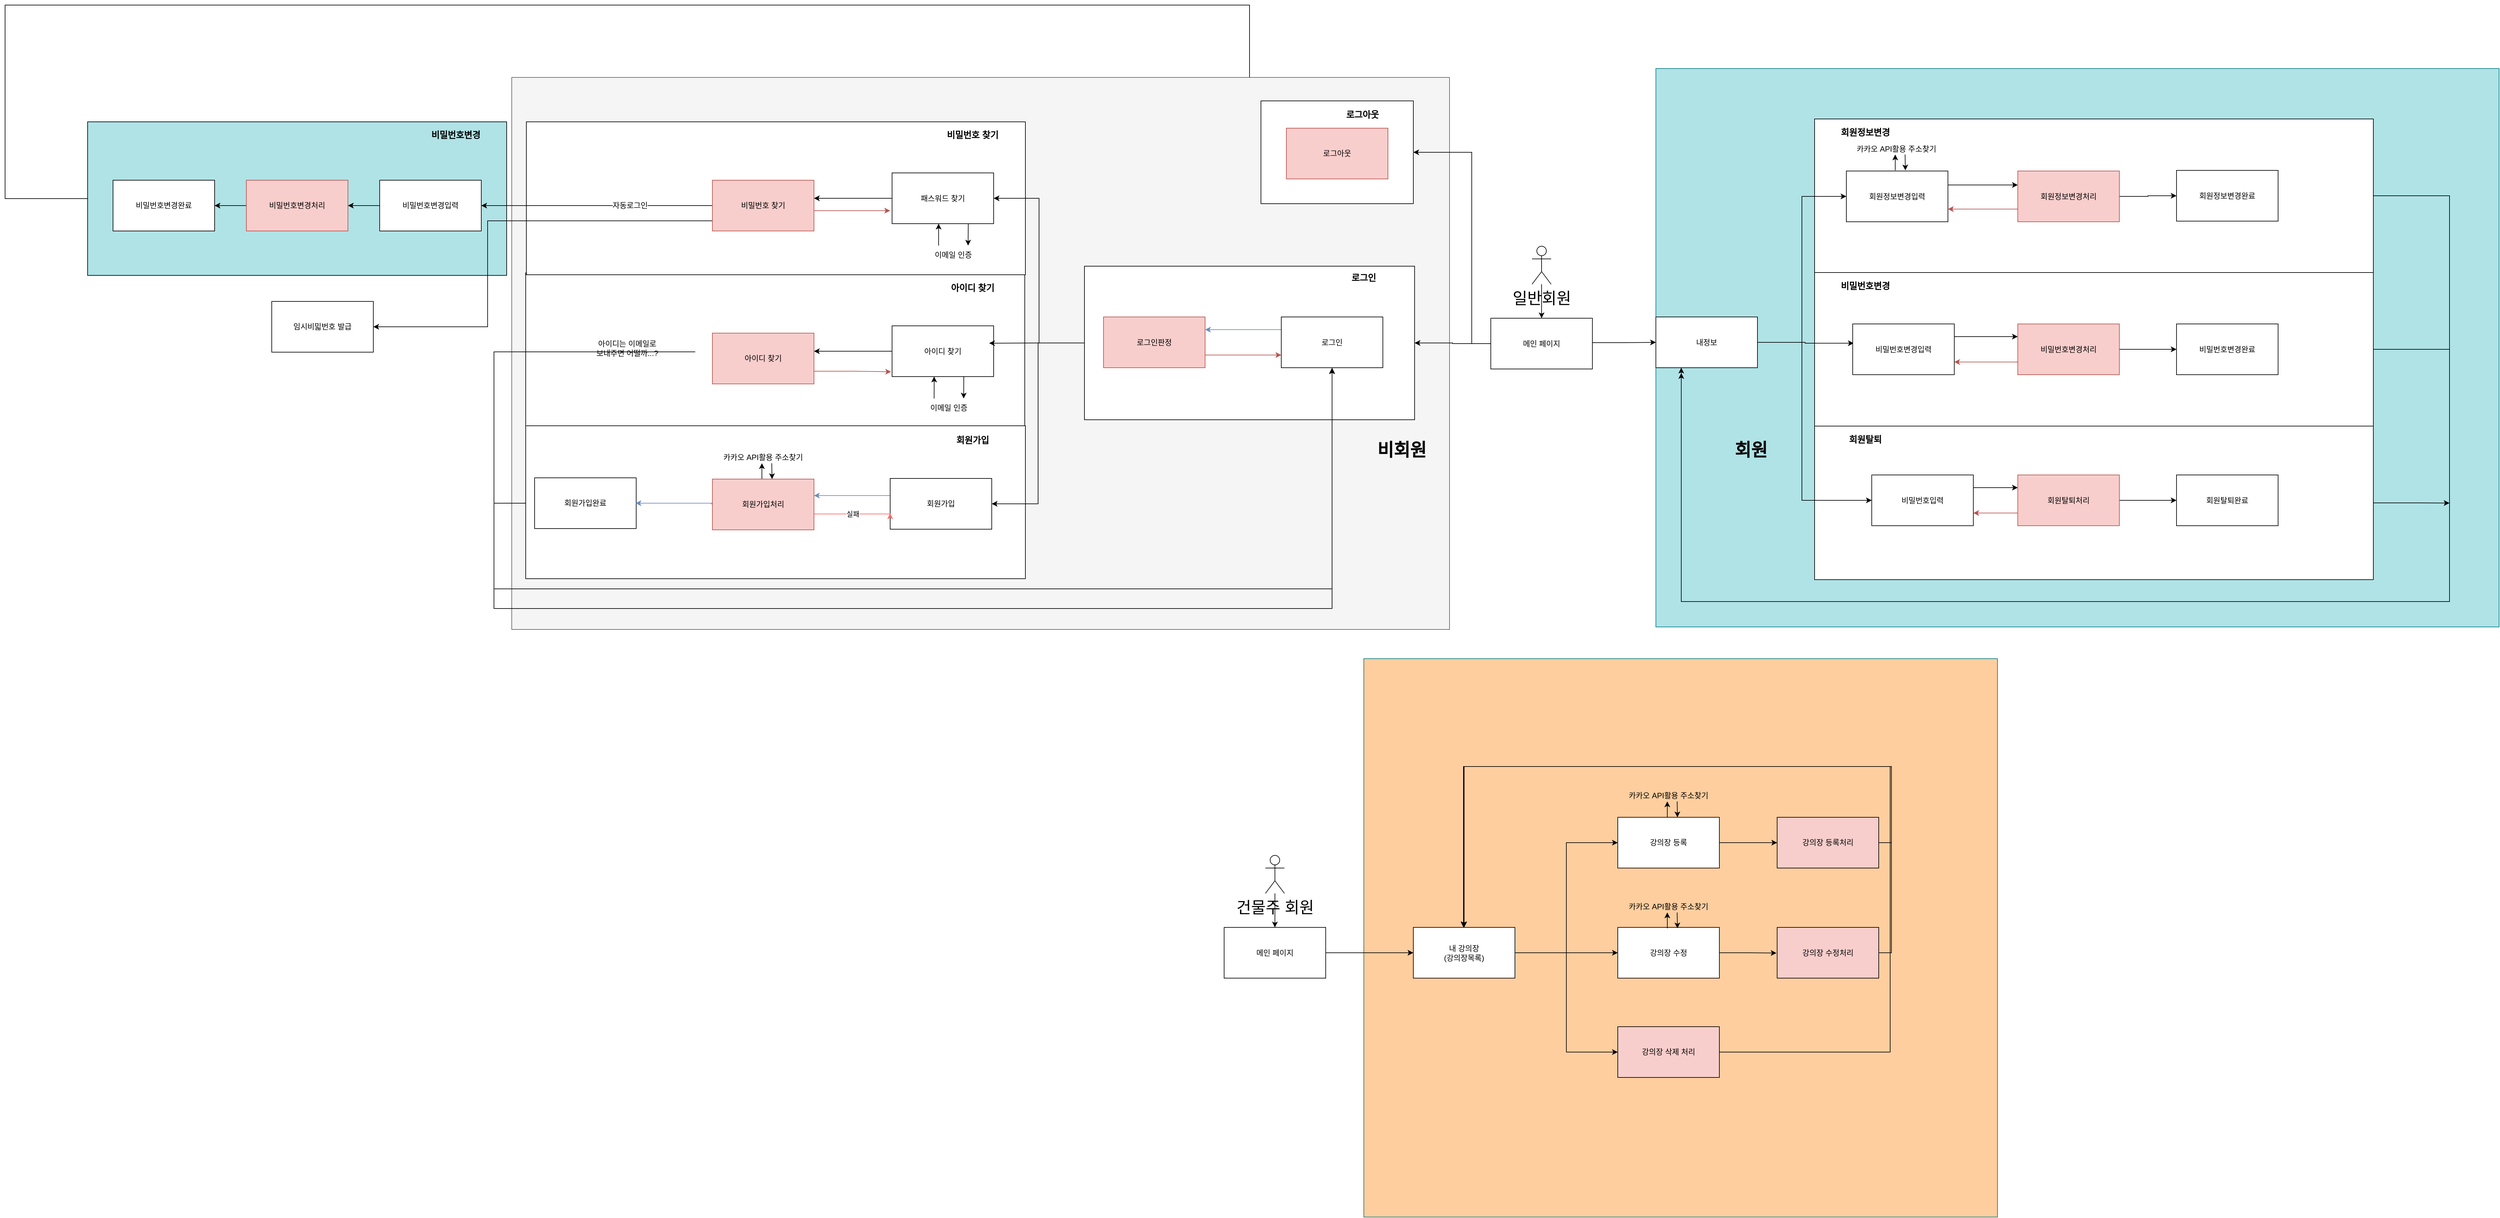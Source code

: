 <mxfile version="16.0.0" type="device"><diagram id="0T9BTSvAgo3iK4GIwWJV" name="Page-1"><mxGraphModel dx="2945" dy="2032" grid="1" gridSize="10" guides="1" tooltips="1" connect="1" arrows="1" fold="1" page="1" pageScale="1" pageWidth="827" pageHeight="1169" background="#ffffff" math="0" shadow="0"><root><mxCell id="0"/><mxCell id="1" parent="0"/><mxCell id="gZNQRzPZnHdo37b-jTko-98" value="" style="rounded=0;whiteSpace=wrap;html=1;fontSize=14;fillColor=#FFCE9F;strokeColor=#0e8088;" parent="1" vertex="1"><mxGeometry x="510" y="-30" width="998" height="880" as="geometry"/></mxCell><mxCell id="gZNQRzPZnHdo37b-jTko-52" style="edgeStyle=orthogonalEdgeStyle;rounded=0;orthogonalLoop=1;jettySize=auto;html=1;exitX=0;exitY=0.5;exitDx=0;exitDy=0;entryX=0.5;entryY=0;entryDx=0;entryDy=0;fontSize=12;" parent="1" source="gZNQRzPZnHdo37b-jTko-50" target="VBRFXhDjpI9AC9tL_B45-422" edge="1"><mxGeometry relative="1" as="geometry"><Array as="points"><mxPoint x="-1630" y="-755"/><mxPoint x="-1630" y="-1060"/><mxPoint x="330" y="-1060"/></Array></mxGeometry></mxCell><mxCell id="gZNQRzPZnHdo37b-jTko-50" value="" style="rounded=0;whiteSpace=wrap;html=1;fillColor=#B0E3E6;" parent="1" vertex="1"><mxGeometry x="-1500" y="-876" width="660" height="242" as="geometry"/></mxCell><mxCell id="VBRFXhDjpI9AC9tL_B45-421" value="" style="rounded=0;whiteSpace=wrap;html=1;fontSize=24;strokeWidth=1;fillColor=#f5f5f5;fontColor=#333333;strokeColor=#666666;" parent="1" vertex="1"><mxGeometry x="-832" y="-946" width="1477" height="870" as="geometry"/></mxCell><mxCell id="VBRFXhDjpI9AC9tL_B45-422" value="" style="rounded=0;whiteSpace=wrap;html=1;" parent="1" vertex="1"><mxGeometry x="70" y="-648.5" width="520" height="242" as="geometry"/></mxCell><mxCell id="VBRFXhDjpI9AC9tL_B45-423" value="&lt;span style=&quot;font-size: 14px&quot;&gt;&lt;b&gt;로그인&lt;/b&gt;&lt;/span&gt;" style="text;html=1;strokeColor=none;fillColor=none;align=center;verticalAlign=middle;whiteSpace=wrap;rounded=0;" parent="1" vertex="1"><mxGeometry x="430" y="-651.5" width="160" height="42" as="geometry"/></mxCell><mxCell id="VBRFXhDjpI9AC9tL_B45-424" value="" style="rounded=0;whiteSpace=wrap;html=1;" parent="1" vertex="1"><mxGeometry x="-810" y="-397" width="787" height="241" as="geometry"/></mxCell><mxCell id="VBRFXhDjpI9AC9tL_B45-425" value="&lt;span style=&quot;font-size: 14px&quot;&gt;&lt;b&gt;회원가입&lt;/b&gt;&lt;/span&gt;" style="text;html=1;strokeColor=none;fillColor=none;align=center;verticalAlign=middle;whiteSpace=wrap;rounded=0;" parent="1" vertex="1"><mxGeometry x="-186" y="-395.5" width="160" height="42" as="geometry"/></mxCell><mxCell id="VBRFXhDjpI9AC9tL_B45-383" value="" style="rounded=0;whiteSpace=wrap;html=1;fontSize=14;fillColor=#b0e3e6;strokeColor=#0e8088;" parent="1" vertex="1"><mxGeometry x="970" y="-960" width="1328" height="880" as="geometry"/></mxCell><mxCell id="VBRFXhDjpI9AC9tL_B45-308" value="" style="rounded=0;whiteSpace=wrap;html=1;" parent="1" vertex="1"><mxGeometry x="348" y="-909" width="240" height="162" as="geometry"/></mxCell><mxCell id="gZNQRzPZnHdo37b-jTko-58" style="edgeStyle=orthogonalEdgeStyle;rounded=0;orthogonalLoop=1;jettySize=auto;html=1;exitX=1;exitY=0.5;exitDx=0;exitDy=0;fontSize=12;" parent="1" source="VBRFXhDjpI9AC9tL_B45-300" edge="1"><mxGeometry relative="1" as="geometry"><mxPoint x="2220" y="-275.222" as="targetPoint"/></mxGeometry></mxCell><mxCell id="VBRFXhDjpI9AC9tL_B45-300" value="g" style="rounded=0;whiteSpace=wrap;html=1;" parent="1" vertex="1"><mxGeometry x="1220" y="-396.5" width="880" height="242" as="geometry"/></mxCell><mxCell id="VBRFXhDjpI9AC9tL_B45-301" value="&lt;span style=&quot;font-size: 14px&quot;&gt;&lt;b&gt;회원탈퇴&lt;/b&gt;&lt;/span&gt;" style="text;html=1;strokeColor=none;fillColor=none;align=center;verticalAlign=middle;whiteSpace=wrap;rounded=0;" parent="1" vertex="1"><mxGeometry x="1220" y="-396.5" width="160" height="42" as="geometry"/></mxCell><mxCell id="gZNQRzPZnHdo37b-jTko-57" style="edgeStyle=orthogonalEdgeStyle;rounded=0;orthogonalLoop=1;jettySize=auto;html=1;exitX=1;exitY=0.5;exitDx=0;exitDy=0;entryX=0.25;entryY=1;entryDx=0;entryDy=0;fontSize=12;" parent="1" source="VBRFXhDjpI9AC9tL_B45-298" target="VBRFXhDjpI9AC9tL_B45-152" edge="1"><mxGeometry relative="1" as="geometry"><Array as="points"><mxPoint x="2220" y="-518"/><mxPoint x="2220" y="-120"/><mxPoint x="1010" y="-120"/></Array></mxGeometry></mxCell><mxCell id="VBRFXhDjpI9AC9tL_B45-298" value="" style="rounded=0;whiteSpace=wrap;html=1;" parent="1" vertex="1"><mxGeometry x="1220" y="-638.5" width="880" height="242" as="geometry"/></mxCell><mxCell id="VBRFXhDjpI9AC9tL_B45-299" value="&lt;span style=&quot;font-size: 14px&quot;&gt;&lt;b&gt;비밀번호변경&lt;/b&gt;&lt;/span&gt;" style="text;html=1;strokeColor=none;fillColor=none;align=center;verticalAlign=middle;whiteSpace=wrap;rounded=0;" parent="1" vertex="1"><mxGeometry x="1220" y="-638.5" width="160" height="42" as="geometry"/></mxCell><mxCell id="gZNQRzPZnHdo37b-jTko-59" style="edgeStyle=orthogonalEdgeStyle;rounded=0;orthogonalLoop=1;jettySize=auto;html=1;exitX=1;exitY=0.5;exitDx=0;exitDy=0;fontSize=12;" parent="1" source="VBRFXhDjpI9AC9tL_B45-295" edge="1"><mxGeometry relative="1" as="geometry"><mxPoint x="1010" y="-480.0" as="targetPoint"/><Array as="points"><mxPoint x="2220" y="-760"/><mxPoint x="2220" y="-120"/><mxPoint x="1010" y="-120"/></Array></mxGeometry></mxCell><mxCell id="VBRFXhDjpI9AC9tL_B45-295" value="" style="rounded=0;whiteSpace=wrap;html=1;" parent="1" vertex="1"><mxGeometry x="1220" y="-880.5" width="880" height="242" as="geometry"/></mxCell><mxCell id="VBRFXhDjpI9AC9tL_B45-296" value="&lt;span style=&quot;font-size: 14px&quot;&gt;&lt;b&gt;회원정보변경&lt;/b&gt;&lt;/span&gt;" style="text;html=1;strokeColor=none;fillColor=none;align=center;verticalAlign=middle;whiteSpace=wrap;rounded=0;" parent="1" vertex="1"><mxGeometry x="1220" y="-880.5" width="160" height="42" as="geometry"/></mxCell><mxCell id="gZNQRzPZnHdo37b-jTko-1" style="edgeStyle=orthogonalEdgeStyle;rounded=0;orthogonalLoop=1;jettySize=auto;html=1;exitX=0;exitY=0.5;exitDx=0;exitDy=0;entryX=1;entryY=0.5;entryDx=0;entryDy=0;" parent="1" source="VBRFXhDjpI9AC9tL_B45-53" target="VBRFXhDjpI9AC9tL_B45-422" edge="1"><mxGeometry relative="1" as="geometry"/></mxCell><mxCell id="gZNQRzPZnHdo37b-jTko-9" style="edgeStyle=orthogonalEdgeStyle;rounded=0;orthogonalLoop=1;jettySize=auto;html=1;exitX=1;exitY=0.5;exitDx=0;exitDy=0;entryX=0;entryY=0.5;entryDx=0;entryDy=0;" parent="1" source="VBRFXhDjpI9AC9tL_B45-53" target="VBRFXhDjpI9AC9tL_B45-152" edge="1"><mxGeometry relative="1" as="geometry"><Array as="points"><mxPoint x="870" y="-528"/><mxPoint x="920" y="-528"/></Array></mxGeometry></mxCell><mxCell id="gZNQRzPZnHdo37b-jTko-24" style="edgeStyle=orthogonalEdgeStyle;rounded=0;orthogonalLoop=1;jettySize=auto;html=1;exitX=0;exitY=0.5;exitDx=0;exitDy=0;entryX=1;entryY=0.5;entryDx=0;entryDy=0;" parent="1" source="VBRFXhDjpI9AC9tL_B45-53" target="VBRFXhDjpI9AC9tL_B45-308" edge="1"><mxGeometry relative="1" as="geometry"><Array as="points"><mxPoint x="680" y="-526"/><mxPoint x="680" y="-828"/></Array></mxGeometry></mxCell><mxCell id="VBRFXhDjpI9AC9tL_B45-53" value="메인 페이지" style="rounded=0;whiteSpace=wrap;html=1;" parent="1" vertex="1"><mxGeometry x="710" y="-566.5" width="160" height="80" as="geometry"/></mxCell><mxCell id="VBRFXhDjpI9AC9tL_B45-378" style="edgeStyle=orthogonalEdgeStyle;rounded=0;orthogonalLoop=1;jettySize=auto;html=1;fontSize=11;strokeColor=#FF6666;" parent="1" edge="1"><mxGeometry relative="1" as="geometry"><mxPoint x="730" y="-446.5" as="targetPoint"/><mxPoint x="730" y="-446.5" as="sourcePoint"/><Array as="points"><mxPoint x="730" y="-446.5"/><mxPoint x="730" y="-446.5"/></Array></mxGeometry></mxCell><mxCell id="VBRFXhDjpI9AC9tL_B45-96" style="edgeStyle=orthogonalEdgeStyle;rounded=0;orthogonalLoop=1;jettySize=auto;html=1;entryX=0.5;entryY=0;entryDx=0;entryDy=0;" parent="1" source="VBRFXhDjpI9AC9tL_B45-97" target="VBRFXhDjpI9AC9tL_B45-53" edge="1"><mxGeometry relative="1" as="geometry"><Array as="points"/><mxPoint x="790" y="-606.5" as="targetPoint"/></mxGeometry></mxCell><mxCell id="VBRFXhDjpI9AC9tL_B45-97" value="&lt;font style=&quot;font-size: 25px&quot;&gt;일반회원&lt;/font&gt;" style="shape=umlActor;verticalLabelPosition=bottom;verticalAlign=top;html=1;outlineConnect=0;" parent="1" vertex="1"><mxGeometry x="775" y="-680" width="30" height="60" as="geometry"/></mxCell><mxCell id="VBRFXhDjpI9AC9tL_B45-427" value="" style="edgeStyle=orthogonalEdgeStyle;rounded=0;orthogonalLoop=1;jettySize=auto;html=1;exitX=0;exitY=0;exitDx=0;exitDy=0;entryX=1;entryY=0;entryDx=0;entryDy=0;fontSize=11;strokeColor=#6c8ebf;fillColor=#dae8fc;" parent="1" edge="1"><mxGeometry relative="1" as="geometry"><Array as="points"><mxPoint x="-236" y="-287"/><mxPoint x="-356" y="-287"/></Array><mxPoint x="-236" y="-288" as="sourcePoint"/><mxPoint x="-356" y="-287" as="targetPoint"/></mxGeometry></mxCell><mxCell id="VBRFXhDjpI9AC9tL_B45-124" value="회원가입" style="rounded=0;whiteSpace=wrap;html=1;" parent="1" vertex="1"><mxGeometry x="-236" y="-314" width="160" height="80" as="geometry"/></mxCell><mxCell id="VBRFXhDjpI9AC9tL_B45-429" value="" style="edgeStyle=orthogonalEdgeStyle;rounded=0;orthogonalLoop=1;jettySize=auto;html=1;exitX=0;exitY=0.25;exitDx=0;exitDy=0;entryX=1;entryY=0.25;entryDx=0;entryDy=0;fontSize=11;strokeColor=#6c8ebf;fillColor=#dae8fc;" parent="1" source="VBRFXhDjpI9AC9tL_B45-127" target="VBRFXhDjpI9AC9tL_B45-137" edge="1"><mxGeometry relative="1" as="geometry"/></mxCell><mxCell id="VBRFXhDjpI9AC9tL_B45-127" value="로그인" style="rounded=0;whiteSpace=wrap;html=1;" parent="1" vertex="1"><mxGeometry x="380" y="-568.5" width="160" height="80" as="geometry"/></mxCell><mxCell id="gZNQRzPZnHdo37b-jTko-29" style="edgeStyle=orthogonalEdgeStyle;rounded=0;orthogonalLoop=1;jettySize=auto;html=1;entryX=0.5;entryY=1;entryDx=0;entryDy=0;fontSize=28;exitX=0;exitY=0.5;exitDx=0;exitDy=0;" parent="1" source="VBRFXhDjpI9AC9tL_B45-424" target="VBRFXhDjpI9AC9tL_B45-127" edge="1"><mxGeometry relative="1" as="geometry"><mxPoint x="-830" y="-275" as="sourcePoint"/><Array as="points"><mxPoint x="-860" y="-275"/><mxPoint x="-860" y="-140"/><mxPoint x="460" y="-140"/></Array></mxGeometry></mxCell><mxCell id="VBRFXhDjpI9AC9tL_B45-130" value="회원가입완료" style="rounded=0;whiteSpace=wrap;html=1;" parent="1" vertex="1"><mxGeometry x="-796" y="-315" width="160" height="80" as="geometry"/></mxCell><mxCell id="VBRFXhDjpI9AC9tL_B45-428" value="실패" style="edgeStyle=orthogonalEdgeStyle;rounded=0;orthogonalLoop=1;jettySize=auto;html=1;exitX=1;exitY=1;exitDx=0;exitDy=0;entryX=0;entryY=0;entryDx=0;entryDy=0;fontSize=11;strokeColor=#FF6666;" parent="1" edge="1"><mxGeometry relative="1" as="geometry"><Array as="points"><mxPoint x="-356" y="-258"/><mxPoint x="-236" y="-258"/></Array><mxPoint x="-236" y="-259" as="targetPoint"/><mxPoint x="-356" y="-258" as="sourcePoint"/></mxGeometry></mxCell><mxCell id="VBRFXhDjpI9AC9tL_B45-431" style="edgeStyle=orthogonalEdgeStyle;rounded=0;orthogonalLoop=1;jettySize=auto;html=1;exitX=0;exitY=0.5;exitDx=0;exitDy=0;entryX=1;entryY=0.5;entryDx=0;entryDy=0;fontSize=11;strokeColor=#6c8ebf;fillColor=#dae8fc;" parent="1" edge="1"><mxGeometry relative="1" as="geometry"><mxPoint x="-517" y="-273" as="sourcePoint"/><mxPoint x="-637" y="-275" as="targetPoint"/><Array as="points"><mxPoint x="-517" y="-275"/></Array></mxGeometry></mxCell><mxCell id="gZNQRzPZnHdo37b-jTko-33" style="edgeStyle=orthogonalEdgeStyle;rounded=0;orthogonalLoop=1;jettySize=auto;html=1;exitX=0.5;exitY=0;exitDx=0;exitDy=0;entryX=0.5;entryY=1;entryDx=0;entryDy=0;fontSize=17;" parent="1" edge="1"><mxGeometry relative="1" as="geometry"><mxPoint x="-438" y="-313" as="sourcePoint"/><mxPoint x="-438" y="-338" as="targetPoint"/></mxGeometry></mxCell><mxCell id="VBRFXhDjpI9AC9tL_B45-136" value="회원가입처리&lt;br&gt;" style="rounded=0;whiteSpace=wrap;html=1;fillColor=#f8cecc;strokeColor=#b85450;" parent="1" vertex="1"><mxGeometry x="-516" y="-313" width="160" height="80" as="geometry"/></mxCell><mxCell id="gZNQRzPZnHdo37b-jTko-6" style="edgeStyle=orthogonalEdgeStyle;rounded=0;orthogonalLoop=1;jettySize=auto;html=1;exitX=1;exitY=0.75;exitDx=0;exitDy=0;entryX=0;entryY=0.75;entryDx=0;entryDy=0;fillColor=#f8cecc;strokeColor=#b85450;" parent="1" source="VBRFXhDjpI9AC9tL_B45-137" target="VBRFXhDjpI9AC9tL_B45-127" edge="1"><mxGeometry relative="1" as="geometry"/></mxCell><mxCell id="VBRFXhDjpI9AC9tL_B45-137" value="로그인판정" style="rounded=0;whiteSpace=wrap;html=1;fillColor=#f8cecc;strokeColor=#b85450;" parent="1" vertex="1"><mxGeometry x="100" y="-568.5" width="160" height="80" as="geometry"/></mxCell><mxCell id="VBRFXhDjpI9AC9tL_B45-147" value="로그아웃" style="rounded=0;whiteSpace=wrap;html=1;fillColor=#f8cecc;strokeColor=#b85450;" parent="1" vertex="1"><mxGeometry x="388" y="-866" width="160" height="80" as="geometry"/></mxCell><mxCell id="gZNQRzPZnHdo37b-jTko-11" style="edgeStyle=orthogonalEdgeStyle;rounded=0;orthogonalLoop=1;jettySize=auto;html=1;exitX=1;exitY=0.5;exitDx=0;exitDy=0;entryX=0;entryY=0.5;entryDx=0;entryDy=0;" parent="1" source="VBRFXhDjpI9AC9tL_B45-152" target="VBRFXhDjpI9AC9tL_B45-164" edge="1"><mxGeometry relative="1" as="geometry"/></mxCell><mxCell id="gZNQRzPZnHdo37b-jTko-12" style="edgeStyle=orthogonalEdgeStyle;rounded=0;orthogonalLoop=1;jettySize=auto;html=1;exitX=1;exitY=0.5;exitDx=0;exitDy=0;entryX=0.01;entryY=0.38;entryDx=0;entryDy=0;entryPerimeter=0;" parent="1" source="VBRFXhDjpI9AC9tL_B45-152" target="VBRFXhDjpI9AC9tL_B45-167" edge="1"><mxGeometry relative="1" as="geometry"/></mxCell><mxCell id="gZNQRzPZnHdo37b-jTko-13" style="edgeStyle=orthogonalEdgeStyle;rounded=0;orthogonalLoop=1;jettySize=auto;html=1;exitX=1;exitY=0.5;exitDx=0;exitDy=0;entryX=0;entryY=0.5;entryDx=0;entryDy=0;" parent="1" source="VBRFXhDjpI9AC9tL_B45-152" target="VBRFXhDjpI9AC9tL_B45-173" edge="1"><mxGeometry relative="1" as="geometry"><Array as="points"><mxPoint x="1200" y="-528"/><mxPoint x="1200" y="-280"/></Array></mxGeometry></mxCell><mxCell id="VBRFXhDjpI9AC9tL_B45-152" value="내정보" style="rounded=0;whiteSpace=wrap;html=1;" parent="1" vertex="1"><mxGeometry x="970" y="-568.5" width="160" height="80" as="geometry"/></mxCell><mxCell id="gZNQRzPZnHdo37b-jTko-14" style="edgeStyle=orthogonalEdgeStyle;rounded=0;orthogonalLoop=1;jettySize=auto;html=1;exitX=1;exitY=0.5;exitDx=0;exitDy=0;entryX=0;entryY=0.5;entryDx=0;entryDy=0;" parent="1" edge="1"><mxGeometry relative="1" as="geometry"><mxPoint x="1430" y="-776.5" as="sourcePoint"/><mxPoint x="1540" y="-776.5" as="targetPoint"/></mxGeometry></mxCell><mxCell id="VBRFXhDjpI9AC9tL_B45-164" value="회원정보변경입력" style="rounded=0;whiteSpace=wrap;html=1;" parent="1" vertex="1"><mxGeometry x="1270" y="-798.5" width="160" height="80" as="geometry"/></mxCell><mxCell id="gZNQRzPZnHdo37b-jTko-17" style="edgeStyle=orthogonalEdgeStyle;rounded=0;orthogonalLoop=1;jettySize=auto;html=1;exitX=1;exitY=0.25;exitDx=0;exitDy=0;entryX=0;entryY=0.25;entryDx=0;entryDy=0;" parent="1" source="VBRFXhDjpI9AC9tL_B45-167" target="VBRFXhDjpI9AC9tL_B45-189" edge="1"><mxGeometry relative="1" as="geometry"/></mxCell><mxCell id="VBRFXhDjpI9AC9tL_B45-167" value="비밀번호변경입력" style="rounded=0;whiteSpace=wrap;html=1;" parent="1" vertex="1"><mxGeometry x="1280" y="-557.5" width="160" height="80" as="geometry"/></mxCell><mxCell id="gZNQRzPZnHdo37b-jTko-21" style="edgeStyle=orthogonalEdgeStyle;rounded=0;orthogonalLoop=1;jettySize=auto;html=1;exitX=1;exitY=0.25;exitDx=0;exitDy=0;entryX=0;entryY=0.25;entryDx=0;entryDy=0;" parent="1" source="VBRFXhDjpI9AC9tL_B45-173" target="VBRFXhDjpI9AC9tL_B45-273" edge="1"><mxGeometry relative="1" as="geometry"/></mxCell><mxCell id="VBRFXhDjpI9AC9tL_B45-173" value="비밀번호입력" style="rounded=0;whiteSpace=wrap;html=1;" parent="1" vertex="1"><mxGeometry x="1310" y="-319.5" width="160" height="80" as="geometry"/></mxCell><mxCell id="gZNQRzPZnHdo37b-jTko-15" style="edgeStyle=orthogonalEdgeStyle;rounded=0;orthogonalLoop=1;jettySize=auto;html=1;exitX=0;exitY=0.75;exitDx=0;exitDy=0;entryX=1;entryY=0.75;entryDx=0;entryDy=0;fillColor=#f8cecc;strokeColor=#b85450;" parent="1" source="VBRFXhDjpI9AC9tL_B45-188" target="VBRFXhDjpI9AC9tL_B45-164" edge="1"><mxGeometry relative="1" as="geometry"/></mxCell><mxCell id="gZNQRzPZnHdo37b-jTko-16" style="edgeStyle=orthogonalEdgeStyle;rounded=0;orthogonalLoop=1;jettySize=auto;html=1;exitX=1;exitY=0.5;exitDx=0;exitDy=0;entryX=0;entryY=0.5;entryDx=0;entryDy=0;" parent="1" source="VBRFXhDjpI9AC9tL_B45-188" target="VBRFXhDjpI9AC9tL_B45-239" edge="1"><mxGeometry relative="1" as="geometry"/></mxCell><mxCell id="VBRFXhDjpI9AC9tL_B45-188" value="회원정보변경처리" style="rounded=0;whiteSpace=wrap;html=1;fillColor=#f8cecc;strokeColor=#b85450;" parent="1" vertex="1"><mxGeometry x="1540" y="-798.5" width="160" height="80" as="geometry"/></mxCell><mxCell id="gZNQRzPZnHdo37b-jTko-18" style="edgeStyle=orthogonalEdgeStyle;rounded=0;orthogonalLoop=1;jettySize=auto;html=1;exitX=0;exitY=0.75;exitDx=0;exitDy=0;entryX=1;entryY=0.75;entryDx=0;entryDy=0;fillColor=#f8cecc;strokeColor=#b85450;" parent="1" source="VBRFXhDjpI9AC9tL_B45-189" target="VBRFXhDjpI9AC9tL_B45-167" edge="1"><mxGeometry relative="1" as="geometry"/></mxCell><mxCell id="gZNQRzPZnHdo37b-jTko-19" style="edgeStyle=orthogonalEdgeStyle;rounded=0;orthogonalLoop=1;jettySize=auto;html=1;exitX=1;exitY=0.5;exitDx=0;exitDy=0;entryX=0;entryY=0.5;entryDx=0;entryDy=0;" parent="1" source="VBRFXhDjpI9AC9tL_B45-189" target="VBRFXhDjpI9AC9tL_B45-236" edge="1"><mxGeometry relative="1" as="geometry"/></mxCell><mxCell id="VBRFXhDjpI9AC9tL_B45-189" value="비밀번호변경처리" style="rounded=0;whiteSpace=wrap;html=1;fillColor=#f8cecc;strokeColor=#b85450;" parent="1" vertex="1"><mxGeometry x="1540" y="-557.5" width="160" height="80" as="geometry"/></mxCell><mxCell id="VBRFXhDjpI9AC9tL_B45-236" value="비밀번호변경완료&lt;br&gt;" style="rounded=0;whiteSpace=wrap;html=1;" parent="1" vertex="1"><mxGeometry x="1790" y="-557.5" width="160" height="80" as="geometry"/></mxCell><mxCell id="VBRFXhDjpI9AC9tL_B45-239" value="회원정보변경완료" style="rounded=0;whiteSpace=wrap;html=1;" parent="1" vertex="1"><mxGeometry x="1790" y="-799.5" width="160" height="80" as="geometry"/></mxCell><mxCell id="VBRFXhDjpI9AC9tL_B45-242" value="회원탈퇴완료" style="rounded=0;whiteSpace=wrap;html=1;" parent="1" vertex="1"><mxGeometry x="1790" y="-319.5" width="160" height="80" as="geometry"/></mxCell><mxCell id="gZNQRzPZnHdo37b-jTko-22" style="edgeStyle=orthogonalEdgeStyle;rounded=0;orthogonalLoop=1;jettySize=auto;html=1;exitX=0;exitY=0.75;exitDx=0;exitDy=0;entryX=1;entryY=0.75;entryDx=0;entryDy=0;fillColor=#f8cecc;strokeColor=#b85450;" parent="1" source="VBRFXhDjpI9AC9tL_B45-273" target="VBRFXhDjpI9AC9tL_B45-173" edge="1"><mxGeometry relative="1" as="geometry"/></mxCell><mxCell id="gZNQRzPZnHdo37b-jTko-23" style="edgeStyle=orthogonalEdgeStyle;rounded=0;orthogonalLoop=1;jettySize=auto;html=1;exitX=1;exitY=0.5;exitDx=0;exitDy=0;entryX=0;entryY=0.5;entryDx=0;entryDy=0;" parent="1" source="VBRFXhDjpI9AC9tL_B45-273" target="VBRFXhDjpI9AC9tL_B45-242" edge="1"><mxGeometry relative="1" as="geometry"/></mxCell><mxCell id="VBRFXhDjpI9AC9tL_B45-273" value="회원탈퇴처리" style="rounded=0;whiteSpace=wrap;html=1;fillColor=#f8cecc;strokeColor=#b85450;" parent="1" vertex="1"><mxGeometry x="1540" y="-319.5" width="160" height="80" as="geometry"/></mxCell><mxCell id="Val1amC34JMOAIq4Fw6P-2" value="" style="rounded=0;whiteSpace=wrap;html=1;" parent="1" vertex="1"><mxGeometry x="-810" y="-638" width="786" height="241" as="geometry"/></mxCell><mxCell id="VBRFXhDjpI9AC9tL_B45-309" value="&lt;span style=&quot;font-size: 14px&quot;&gt;&lt;b&gt;로그아웃&lt;/b&gt;&lt;/span&gt;" style="text;html=1;strokeColor=none;fillColor=none;align=center;verticalAlign=middle;whiteSpace=wrap;rounded=0;" parent="1" vertex="1"><mxGeometry x="428" y="-908" width="160" height="42" as="geometry"/></mxCell><mxCell id="gZNQRzPZnHdo37b-jTko-30" style="edgeStyle=orthogonalEdgeStyle;rounded=0;orthogonalLoop=1;jettySize=auto;html=1;exitX=0;exitY=0.5;exitDx=0;exitDy=0;entryX=0.5;entryY=1;entryDx=0;entryDy=0;fontSize=28;" parent="1" edge="1"><mxGeometry relative="1" as="geometry"><mxPoint x="-543" y="-513.5" as="sourcePoint"/><mxPoint x="460" y="-487.5" as="targetPoint"/><Array as="points"><mxPoint x="-860" y="-513"/><mxPoint x="-860" y="-109"/><mxPoint x="460" y="-109"/></Array></mxGeometry></mxCell><mxCell id="Val1amC34JMOAIq4Fw6P-7" value="" style="edgeStyle=orthogonalEdgeStyle;rounded=0;orthogonalLoop=1;jettySize=auto;html=1;exitX=0;exitY=0.5;exitDx=0;exitDy=0;" parent="1" source="Val1amC34JMOAIq4Fw6P-3" target="Val1amC34JMOAIq4Fw6P-6" edge="1"><mxGeometry relative="1" as="geometry"><Array as="points"><mxPoint x="-323" y="-514"/><mxPoint x="-323" y="-514"/></Array></mxGeometry></mxCell><mxCell id="Val1amC34JMOAIq4Fw6P-3" value="아이디 찾기" style="rounded=0;whiteSpace=wrap;html=1;" parent="1" vertex="1"><mxGeometry x="-233" y="-554.5" width="160" height="80" as="geometry"/></mxCell><mxCell id="gZNQRzPZnHdo37b-jTko-8" style="edgeStyle=orthogonalEdgeStyle;rounded=0;orthogonalLoop=1;jettySize=auto;html=1;exitX=1;exitY=0.75;exitDx=0;exitDy=0;entryX=-0.01;entryY=0.905;entryDx=0;entryDy=0;entryPerimeter=0;fillColor=#f8cecc;strokeColor=#b85450;" parent="1" source="Val1amC34JMOAIq4Fw6P-6" target="Val1amC34JMOAIq4Fw6P-3" edge="1"><mxGeometry relative="1" as="geometry"/></mxCell><mxCell id="Val1amC34JMOAIq4Fw6P-6" value="아이디 찾기" style="rounded=0;whiteSpace=wrap;html=1;fillColor=#f8cecc;strokeColor=#b85450;" parent="1" vertex="1"><mxGeometry x="-516" y="-543" width="160" height="80" as="geometry"/></mxCell><mxCell id="gZNQRzPZnHdo37b-jTko-71" style="edgeStyle=orthogonalEdgeStyle;rounded=0;orthogonalLoop=1;jettySize=auto;html=1;exitX=1;exitY=0.5;exitDx=0;exitDy=0;entryX=1;entryY=0.5;entryDx=0;entryDy=0;fontSize=25;" parent="1" source="Val1amC34JMOAIq4Fw6P-13" target="Val1amC34JMOAIq4Fw6P-15" edge="1"><mxGeometry relative="1" as="geometry"/></mxCell><mxCell id="Val1amC34JMOAIq4Fw6P-13" value="" style="rounded=0;whiteSpace=wrap;html=1;" parent="1" vertex="1"><mxGeometry x="-809" y="-876" width="786" height="241" as="geometry"/></mxCell><mxCell id="Val1amC34JMOAIq4Fw6P-14" value="" style="edgeStyle=orthogonalEdgeStyle;rounded=0;orthogonalLoop=1;jettySize=auto;html=1;exitX=0;exitY=0.5;exitDx=0;exitDy=0;" parent="1" source="Val1amC34JMOAIq4Fw6P-15" target="Val1amC34JMOAIq4Fw6P-19" edge="1"><mxGeometry relative="1" as="geometry"><Array as="points"><mxPoint x="-323" y="-755"/><mxPoint x="-323" y="-755"/></Array></mxGeometry></mxCell><mxCell id="gZNQRzPZnHdo37b-jTko-38" style="edgeStyle=orthogonalEdgeStyle;rounded=0;orthogonalLoop=1;jettySize=auto;html=1;exitX=0.75;exitY=1;exitDx=0;exitDy=0;entryX=0.75;entryY=0;entryDx=0;entryDy=0;fontSize=12;" parent="1" source="Val1amC34JMOAIq4Fw6P-15" target="gZNQRzPZnHdo37b-jTko-35" edge="1"><mxGeometry relative="1" as="geometry"/></mxCell><mxCell id="Val1amC34JMOAIq4Fw6P-15" value="패스워드 찾기" style="rounded=0;whiteSpace=wrap;html=1;" parent="1" vertex="1"><mxGeometry x="-233" y="-795.5" width="160" height="80" as="geometry"/></mxCell><mxCell id="Val1amC34JMOAIq4Fw6P-18" value="" style="edgeStyle=orthogonalEdgeStyle;rounded=0;orthogonalLoop=1;jettySize=auto;html=1;exitX=1;exitY=0.75;exitDx=0;exitDy=0;entryX=-0.019;entryY=0.894;entryDx=0;entryDy=0;entryPerimeter=0;fillColor=#f8cecc;strokeColor=#b85450;" parent="1" edge="1"><mxGeometry x="0.217" relative="1" as="geometry"><mxPoint as="offset"/><mxPoint x="-356" y="-736" as="sourcePoint"/><mxPoint x="-236.04" y="-735.98" as="targetPoint"/></mxGeometry></mxCell><mxCell id="gZNQRzPZnHdo37b-jTko-47" style="edgeStyle=orthogonalEdgeStyle;rounded=0;orthogonalLoop=1;jettySize=auto;html=1;exitX=0;exitY=0.5;exitDx=0;exitDy=0;entryX=1;entryY=0.5;entryDx=0;entryDy=0;fontSize=12;" parent="1" source="Val1amC34JMOAIq4Fw6P-19" target="gZNQRzPZnHdo37b-jTko-42" edge="1"><mxGeometry relative="1" as="geometry"/></mxCell><mxCell id="gZNQRzPZnHdo37b-jTko-60" value="자동로그인" style="edgeLabel;html=1;align=center;verticalAlign=middle;resizable=0;points=[];fontSize=12;" parent="gZNQRzPZnHdo37b-jTko-47" vertex="1" connectable="0"><mxGeometry x="-0.287" relative="1" as="geometry"><mxPoint as="offset"/></mxGeometry></mxCell><mxCell id="gZNQRzPZnHdo37b-jTko-62" style="edgeStyle=orthogonalEdgeStyle;rounded=0;orthogonalLoop=1;jettySize=auto;html=1;exitX=0;exitY=0.75;exitDx=0;exitDy=0;entryX=1;entryY=0.5;entryDx=0;entryDy=0;fontSize=12;" parent="1" source="Val1amC34JMOAIq4Fw6P-19" target="gZNQRzPZnHdo37b-jTko-61" edge="1"><mxGeometry relative="1" as="geometry"><Array as="points"><mxPoint x="-516" y="-720"/><mxPoint x="-870" y="-720"/><mxPoint x="-870" y="-553"/></Array></mxGeometry></mxCell><mxCell id="Val1amC34JMOAIq4Fw6P-19" value="비밀번호 찾기" style="rounded=0;whiteSpace=wrap;html=1;fillColor=#f8cecc;strokeColor=#b85450;" parent="1" vertex="1"><mxGeometry x="-516" y="-784" width="160" height="80" as="geometry"/></mxCell><mxCell id="6NuBnSVoKflq-7JxQ12X-1" value="&lt;span style=&quot;font-size: 14px&quot;&gt;&lt;b&gt;아이디 찾기&lt;/b&gt;&lt;/span&gt;" style="text;html=1;strokeColor=none;fillColor=none;align=center;verticalAlign=middle;whiteSpace=wrap;rounded=0;" parent="1" vertex="1"><mxGeometry x="-186" y="-635" width="160" height="42" as="geometry"/></mxCell><mxCell id="6NuBnSVoKflq-7JxQ12X-2" value="&lt;span style=&quot;font-size: 14px&quot;&gt;&lt;b&gt;비밀번호 찾기&lt;/b&gt;&lt;/span&gt;" style="text;html=1;strokeColor=none;fillColor=none;align=center;verticalAlign=middle;whiteSpace=wrap;rounded=0;" parent="1" vertex="1"><mxGeometry x="-186" y="-876" width="160" height="42" as="geometry"/></mxCell><mxCell id="gZNQRzPZnHdo37b-jTko-25" value="&lt;b&gt;&lt;font style=&quot;font-size: 28px&quot;&gt;비회원&lt;/font&gt;&lt;/b&gt;" style="text;html=1;strokeColor=none;fillColor=none;align=center;verticalAlign=middle;whiteSpace=wrap;rounded=0;" parent="1" vertex="1"><mxGeometry x="490" y="-380" width="160" height="42" as="geometry"/></mxCell><mxCell id="gZNQRzPZnHdo37b-jTko-27" value="&lt;b&gt;&lt;font style=&quot;font-size: 28px&quot;&gt;회원&lt;/font&gt;&lt;/b&gt;" style="text;html=1;strokeColor=none;fillColor=none;align=center;verticalAlign=middle;whiteSpace=wrap;rounded=0;" parent="1" vertex="1"><mxGeometry x="1040" y="-380" width="160" height="42" as="geometry"/></mxCell><mxCell id="gZNQRzPZnHdo37b-jTko-34" style="edgeStyle=orthogonalEdgeStyle;rounded=0;orthogonalLoop=1;jettySize=auto;html=1;exitX=0.75;exitY=1;exitDx=0;exitDy=0;fontSize=12;" parent="1" edge="1"><mxGeometry relative="1" as="geometry"><mxPoint x="-422.5" y="-338" as="sourcePoint"/><mxPoint x="-422" y="-313" as="targetPoint"/><Array as="points"><mxPoint x="-422" y="-338"/></Array></mxGeometry></mxCell><mxCell id="gZNQRzPZnHdo37b-jTko-32" value="&lt;span style=&quot;font-size: 12px&quot;&gt;카카오 API활용 주소찾기&lt;/span&gt;" style="text;html=1;strokeColor=none;fillColor=none;align=center;verticalAlign=middle;whiteSpace=wrap;rounded=0;fontSize=28;" parent="1" vertex="1"><mxGeometry x="-505" y="-368" width="138" height="30" as="geometry"/></mxCell><mxCell id="gZNQRzPZnHdo37b-jTko-39" style="edgeStyle=orthogonalEdgeStyle;rounded=0;orthogonalLoop=1;jettySize=auto;html=1;exitX=0.25;exitY=0;exitDx=0;exitDy=0;fontSize=12;" parent="1" source="gZNQRzPZnHdo37b-jTko-35" target="Val1amC34JMOAIq4Fw6P-15" edge="1"><mxGeometry relative="1" as="geometry"><Array as="points"><mxPoint x="-160" y="-701"/><mxPoint x="-160" y="-701"/></Array></mxGeometry></mxCell><mxCell id="gZNQRzPZnHdo37b-jTko-35" value="이메일 인증" style="text;html=1;strokeColor=none;fillColor=none;align=center;verticalAlign=middle;whiteSpace=wrap;rounded=0;fontSize=12;" parent="1" vertex="1"><mxGeometry x="-183" y="-681" width="93" height="30" as="geometry"/></mxCell><mxCell id="gZNQRzPZnHdo37b-jTko-48" style="edgeStyle=orthogonalEdgeStyle;rounded=0;orthogonalLoop=1;jettySize=auto;html=1;exitX=0;exitY=0.5;exitDx=0;exitDy=0;entryX=1;entryY=0.5;entryDx=0;entryDy=0;fontSize=12;" parent="1" source="gZNQRzPZnHdo37b-jTko-42" target="gZNQRzPZnHdo37b-jTko-45" edge="1"><mxGeometry relative="1" as="geometry"/></mxCell><mxCell id="gZNQRzPZnHdo37b-jTko-42" value="비밀번호변경입력" style="rounded=0;whiteSpace=wrap;html=1;" parent="1" vertex="1"><mxGeometry x="-1040" y="-784" width="160" height="80" as="geometry"/></mxCell><mxCell id="gZNQRzPZnHdo37b-jTko-49" style="edgeStyle=orthogonalEdgeStyle;rounded=0;orthogonalLoop=1;jettySize=auto;html=1;exitX=0;exitY=0.5;exitDx=0;exitDy=0;entryX=1;entryY=0.5;entryDx=0;entryDy=0;fontSize=12;" parent="1" source="gZNQRzPZnHdo37b-jTko-45" target="gZNQRzPZnHdo37b-jTko-46" edge="1"><mxGeometry relative="1" as="geometry"/></mxCell><mxCell id="gZNQRzPZnHdo37b-jTko-45" value="비밀번호변경처리" style="rounded=0;whiteSpace=wrap;html=1;fillColor=#f8cecc;strokeColor=#b85450;" parent="1" vertex="1"><mxGeometry x="-1250" y="-784" width="160" height="80" as="geometry"/></mxCell><mxCell id="gZNQRzPZnHdo37b-jTko-46" value="비밀번호변경완료&lt;br&gt;" style="rounded=0;whiteSpace=wrap;html=1;" parent="1" vertex="1"><mxGeometry x="-1460" y="-784" width="160" height="80" as="geometry"/></mxCell><mxCell id="gZNQRzPZnHdo37b-jTko-51" value="&lt;span style=&quot;font-size: 14px&quot;&gt;&lt;b&gt;비밀번호변경&lt;/b&gt;&lt;/span&gt;" style="text;html=1;strokeColor=none;fillColor=none;align=center;verticalAlign=middle;whiteSpace=wrap;rounded=0;" parent="1" vertex="1"><mxGeometry x="-1000" y="-876" width="160" height="42" as="geometry"/></mxCell><mxCell id="gZNQRzPZnHdo37b-jTko-53" style="edgeStyle=orthogonalEdgeStyle;rounded=0;orthogonalLoop=1;jettySize=auto;html=1;exitX=0.75;exitY=1;exitDx=0;exitDy=0;entryX=0.75;entryY=0;entryDx=0;entryDy=0;fontSize=12;" parent="1" target="gZNQRzPZnHdo37b-jTko-55" edge="1"><mxGeometry relative="1" as="geometry"><mxPoint x="-120" y="-474.5" as="sourcePoint"/></mxGeometry></mxCell><mxCell id="gZNQRzPZnHdo37b-jTko-54" style="edgeStyle=orthogonalEdgeStyle;rounded=0;orthogonalLoop=1;jettySize=auto;html=1;exitX=0.25;exitY=0;exitDx=0;exitDy=0;fontSize=12;" parent="1" source="gZNQRzPZnHdo37b-jTko-55" edge="1"><mxGeometry relative="1" as="geometry"><mxPoint x="-166.737" y="-474.5" as="targetPoint"/><Array as="points"><mxPoint x="-167" y="-460"/><mxPoint x="-167" y="-460"/></Array></mxGeometry></mxCell><mxCell id="gZNQRzPZnHdo37b-jTko-55" value="이메일 인증" style="text;html=1;strokeColor=none;fillColor=none;align=center;verticalAlign=middle;whiteSpace=wrap;rounded=0;fontSize=12;" parent="1" vertex="1"><mxGeometry x="-190" y="-440" width="93" height="30" as="geometry"/></mxCell><mxCell id="gZNQRzPZnHdo37b-jTko-56" value="아이디는 이메일로 &lt;br&gt;보내주면 어떨까...?" style="text;html=1;strokeColor=none;fillColor=none;align=center;verticalAlign=middle;whiteSpace=wrap;rounded=0;fontSize=12;" parent="1" vertex="1"><mxGeometry x="-720" y="-568" width="140" height="98" as="geometry"/></mxCell><mxCell id="gZNQRzPZnHdo37b-jTko-61" value="임시비밃번호 발급" style="rounded=0;whiteSpace=wrap;html=1;" parent="1" vertex="1"><mxGeometry x="-1210" y="-593" width="160" height="80" as="geometry"/></mxCell><mxCell id="gZNQRzPZnHdo37b-jTko-75" style="edgeStyle=orthogonalEdgeStyle;rounded=0;orthogonalLoop=1;jettySize=auto;html=1;exitX=1;exitY=0.5;exitDx=0;exitDy=0;entryX=0;entryY=0.5;entryDx=0;entryDy=0;fontSize=25;" parent="1" source="gZNQRzPZnHdo37b-jTko-67" target="gZNQRzPZnHdo37b-jTko-74" edge="1"><mxGeometry relative="1" as="geometry"/></mxCell><mxCell id="gZNQRzPZnHdo37b-jTko-67" value="메인 페이지" style="rounded=0;whiteSpace=wrap;html=1;" parent="1" vertex="1"><mxGeometry x="290" y="393.5" width="160" height="80" as="geometry"/></mxCell><mxCell id="gZNQRzPZnHdo37b-jTko-68" style="edgeStyle=orthogonalEdgeStyle;rounded=0;orthogonalLoop=1;jettySize=auto;html=1;fontSize=11;strokeColor=#FF6666;" parent="1" edge="1"><mxGeometry relative="1" as="geometry"><mxPoint x="310" y="513.5" as="targetPoint"/><mxPoint x="310" y="513.5" as="sourcePoint"/><Array as="points"><mxPoint x="310" y="513.5"/><mxPoint x="310" y="513.5"/></Array></mxGeometry></mxCell><mxCell id="gZNQRzPZnHdo37b-jTko-69" style="edgeStyle=orthogonalEdgeStyle;rounded=0;orthogonalLoop=1;jettySize=auto;html=1;entryX=0.5;entryY=0;entryDx=0;entryDy=0;" parent="1" source="gZNQRzPZnHdo37b-jTko-70" target="gZNQRzPZnHdo37b-jTko-67" edge="1"><mxGeometry relative="1" as="geometry"><Array as="points"/><mxPoint x="370" y="353.5" as="targetPoint"/></mxGeometry></mxCell><mxCell id="gZNQRzPZnHdo37b-jTko-70" value="&lt;span style=&quot;font-size: 25px&quot;&gt;건물주 회원&lt;/span&gt;" style="shape=umlActor;verticalLabelPosition=bottom;verticalAlign=top;html=1;outlineConnect=0;" parent="1" vertex="1"><mxGeometry x="355" y="280" width="30" height="60" as="geometry"/></mxCell><mxCell id="gZNQRzPZnHdo37b-jTko-73" style="edgeStyle=orthogonalEdgeStyle;rounded=0;orthogonalLoop=1;jettySize=auto;html=1;exitX=0;exitY=0.5;exitDx=0;exitDy=0;entryX=0.956;entryY=0.342;entryDx=0;entryDy=0;entryPerimeter=0;fontSize=25;" parent="1" source="VBRFXhDjpI9AC9tL_B45-422" target="Val1amC34JMOAIq4Fw6P-3" edge="1"><mxGeometry relative="1" as="geometry"/></mxCell><mxCell id="gZNQRzPZnHdo37b-jTko-3" style="edgeStyle=orthogonalEdgeStyle;rounded=0;orthogonalLoop=1;jettySize=auto;html=1;exitX=0;exitY=0.5;exitDx=0;exitDy=0;entryX=1;entryY=0.5;entryDx=0;entryDy=0;" parent="1" source="VBRFXhDjpI9AC9tL_B45-422" target="VBRFXhDjpI9AC9tL_B45-124" edge="1"><mxGeometry relative="1" as="geometry"/></mxCell><mxCell id="gZNQRzPZnHdo37b-jTko-4" style="edgeStyle=orthogonalEdgeStyle;rounded=0;orthogonalLoop=1;jettySize=auto;html=1;exitX=0;exitY=0.5;exitDx=0;exitDy=0;entryX=1;entryY=0.5;entryDx=0;entryDy=0;" parent="1" source="VBRFXhDjpI9AC9tL_B45-422" target="Val1amC34JMOAIq4Fw6P-15" edge="1"><mxGeometry relative="1" as="geometry"/></mxCell><mxCell id="gZNQRzPZnHdo37b-jTko-79" style="edgeStyle=orthogonalEdgeStyle;rounded=0;orthogonalLoop=1;jettySize=auto;html=1;exitX=1;exitY=0.5;exitDx=0;exitDy=0;entryX=0;entryY=0.5;entryDx=0;entryDy=0;fontSize=25;" parent="1" source="gZNQRzPZnHdo37b-jTko-74" target="gZNQRzPZnHdo37b-jTko-76" edge="1"><mxGeometry relative="1" as="geometry"/></mxCell><mxCell id="gZNQRzPZnHdo37b-jTko-80" style="edgeStyle=orthogonalEdgeStyle;rounded=0;orthogonalLoop=1;jettySize=auto;html=1;exitX=1;exitY=0.5;exitDx=0;exitDy=0;entryX=0;entryY=0.5;entryDx=0;entryDy=0;fontSize=25;" parent="1" source="gZNQRzPZnHdo37b-jTko-74" target="gZNQRzPZnHdo37b-jTko-77" edge="1"><mxGeometry relative="1" as="geometry"/></mxCell><mxCell id="gZNQRzPZnHdo37b-jTko-81" style="edgeStyle=orthogonalEdgeStyle;rounded=0;orthogonalLoop=1;jettySize=auto;html=1;exitX=1;exitY=0.5;exitDx=0;exitDy=0;entryX=0;entryY=0.5;entryDx=0;entryDy=0;fontSize=25;" parent="1" source="gZNQRzPZnHdo37b-jTko-74" target="gZNQRzPZnHdo37b-jTko-78" edge="1"><mxGeometry relative="1" as="geometry"/></mxCell><mxCell id="gZNQRzPZnHdo37b-jTko-74" value="내 강의장&lt;br&gt;(강의장목록)" style="rounded=0;whiteSpace=wrap;html=1;" parent="1" vertex="1"><mxGeometry x="588" y="393.5" width="160" height="80" as="geometry"/></mxCell><mxCell id="gZNQRzPZnHdo37b-jTko-84" style="edgeStyle=orthogonalEdgeStyle;rounded=0;orthogonalLoop=1;jettySize=auto;html=1;exitX=1;exitY=0.5;exitDx=0;exitDy=0;entryX=0;entryY=0.5;entryDx=0;entryDy=0;fontSize=25;" parent="1" source="gZNQRzPZnHdo37b-jTko-76" target="gZNQRzPZnHdo37b-jTko-82" edge="1"><mxGeometry relative="1" as="geometry"/></mxCell><mxCell id="gZNQRzPZnHdo37b-jTko-76" value="강의장 등록" style="rounded=0;whiteSpace=wrap;html=1;" parent="1" vertex="1"><mxGeometry x="910" y="220" width="160" height="80" as="geometry"/></mxCell><mxCell id="gZNQRzPZnHdo37b-jTko-85" style="edgeStyle=orthogonalEdgeStyle;rounded=0;orthogonalLoop=1;jettySize=auto;html=1;exitX=1;exitY=0.5;exitDx=0;exitDy=0;fontSize=25;" parent="1" source="gZNQRzPZnHdo37b-jTko-77" edge="1"><mxGeometry relative="1" as="geometry"><mxPoint x="1160" y="433.947" as="targetPoint"/></mxGeometry></mxCell><mxCell id="gZNQRzPZnHdo37b-jTko-77" value="강의장 수정" style="rounded=0;whiteSpace=wrap;html=1;" parent="1" vertex="1"><mxGeometry x="910" y="393.5" width="160" height="80" as="geometry"/></mxCell><mxCell id="gZNQRzPZnHdo37b-jTko-88" style="edgeStyle=orthogonalEdgeStyle;rounded=0;orthogonalLoop=1;jettySize=auto;html=1;exitX=1;exitY=0.5;exitDx=0;exitDy=0;entryX=0.5;entryY=0;entryDx=0;entryDy=0;fontSize=25;" parent="1" edge="1"><mxGeometry relative="1" as="geometry"><mxPoint x="1069" y="590" as="sourcePoint"/><mxPoint x="667" y="393.5" as="targetPoint"/><Array as="points"><mxPoint x="1339" y="590"/><mxPoint x="1339" y="140"/><mxPoint x="667" y="140"/></Array></mxGeometry></mxCell><mxCell id="gZNQRzPZnHdo37b-jTko-78" value="강의장 삭제 처리" style="rounded=0;whiteSpace=wrap;html=1;fillColor=#F8CECC;" parent="1" vertex="1"><mxGeometry x="910" y="550" width="160" height="80" as="geometry"/></mxCell><mxCell id="gZNQRzPZnHdo37b-jTko-86" style="edgeStyle=orthogonalEdgeStyle;rounded=0;orthogonalLoop=1;jettySize=auto;html=1;exitX=1;exitY=0.5;exitDx=0;exitDy=0;entryX=0.5;entryY=0;entryDx=0;entryDy=0;fontSize=25;" parent="1" source="gZNQRzPZnHdo37b-jTko-82" target="gZNQRzPZnHdo37b-jTko-74" edge="1"><mxGeometry relative="1" as="geometry"><Array as="points"><mxPoint x="1341" y="260"/><mxPoint x="1341" y="140"/><mxPoint x="668" y="140"/></Array></mxGeometry></mxCell><mxCell id="gZNQRzPZnHdo37b-jTko-82" value="강의장 등록처리" style="rounded=0;whiteSpace=wrap;html=1;fillColor=#F8CECC;" parent="1" vertex="1"><mxGeometry x="1161" y="220" width="160" height="80" as="geometry"/></mxCell><mxCell id="gZNQRzPZnHdo37b-jTko-87" style="edgeStyle=orthogonalEdgeStyle;rounded=0;orthogonalLoop=1;jettySize=auto;html=1;exitX=1;exitY=0.5;exitDx=0;exitDy=0;entryX=0.5;entryY=0;entryDx=0;entryDy=0;fontSize=25;" parent="1" source="gZNQRzPZnHdo37b-jTko-83" target="gZNQRzPZnHdo37b-jTko-74" edge="1"><mxGeometry relative="1" as="geometry"><Array as="points"><mxPoint x="1341" y="434"/><mxPoint x="1341" y="140"/><mxPoint x="668" y="140"/></Array></mxGeometry></mxCell><mxCell id="gZNQRzPZnHdo37b-jTko-83" value="강의장 수정처리" style="rounded=0;whiteSpace=wrap;html=1;fillColor=#F8CECC;" parent="1" vertex="1"><mxGeometry x="1161" y="393.5" width="160" height="80" as="geometry"/></mxCell><mxCell id="gZNQRzPZnHdo37b-jTko-89" style="edgeStyle=orthogonalEdgeStyle;rounded=0;orthogonalLoop=1;jettySize=auto;html=1;exitX=0.5;exitY=0;exitDx=0;exitDy=0;entryX=0.5;entryY=1;entryDx=0;entryDy=0;fontSize=17;" parent="1" edge="1"><mxGeometry relative="1" as="geometry"><mxPoint x="1347" y="-799.5" as="sourcePoint"/><mxPoint x="1347" y="-824.5" as="targetPoint"/></mxGeometry></mxCell><mxCell id="gZNQRzPZnHdo37b-jTko-90" style="edgeStyle=orthogonalEdgeStyle;rounded=0;orthogonalLoop=1;jettySize=auto;html=1;exitX=0.75;exitY=1;exitDx=0;exitDy=0;fontSize=12;" parent="1" edge="1"><mxGeometry relative="1" as="geometry"><mxPoint x="1362.5" y="-824.5" as="sourcePoint"/><mxPoint x="1363" y="-799.5" as="targetPoint"/><Array as="points"><mxPoint x="1363" y="-824.5"/></Array></mxGeometry></mxCell><mxCell id="gZNQRzPZnHdo37b-jTko-91" value="&lt;span style=&quot;font-size: 12px&quot;&gt;카카오 API활용 주소찾기&lt;/span&gt;" style="text;html=1;strokeColor=none;fillColor=none;align=center;verticalAlign=middle;whiteSpace=wrap;rounded=0;fontSize=28;" parent="1" vertex="1"><mxGeometry x="1280" y="-854.5" width="138" height="30" as="geometry"/></mxCell><mxCell id="gZNQRzPZnHdo37b-jTko-92" style="edgeStyle=orthogonalEdgeStyle;rounded=0;orthogonalLoop=1;jettySize=auto;html=1;exitX=0.5;exitY=0;exitDx=0;exitDy=0;entryX=0.5;entryY=1;entryDx=0;entryDy=0;fontSize=17;" parent="1" edge="1"><mxGeometry relative="1" as="geometry"><mxPoint x="988" y="220" as="sourcePoint"/><mxPoint x="988" y="195" as="targetPoint"/></mxGeometry></mxCell><mxCell id="gZNQRzPZnHdo37b-jTko-93" style="edgeStyle=orthogonalEdgeStyle;rounded=0;orthogonalLoop=1;jettySize=auto;html=1;exitX=0.75;exitY=1;exitDx=0;exitDy=0;fontSize=12;" parent="1" edge="1"><mxGeometry relative="1" as="geometry"><mxPoint x="1003.5" y="195" as="sourcePoint"/><mxPoint x="1004" y="220" as="targetPoint"/><Array as="points"><mxPoint x="1004" y="195"/></Array></mxGeometry></mxCell><mxCell id="gZNQRzPZnHdo37b-jTko-94" value="&lt;span style=&quot;font-size: 12px&quot;&gt;카카오 API활용 주소찾기&lt;/span&gt;" style="text;html=1;strokeColor=none;fillColor=none;align=center;verticalAlign=middle;whiteSpace=wrap;rounded=0;fontSize=28;" parent="1" vertex="1"><mxGeometry x="921" y="165" width="138" height="30" as="geometry"/></mxCell><mxCell id="gZNQRzPZnHdo37b-jTko-95" style="edgeStyle=orthogonalEdgeStyle;rounded=0;orthogonalLoop=1;jettySize=auto;html=1;exitX=0.5;exitY=0;exitDx=0;exitDy=0;entryX=0.5;entryY=1;entryDx=0;entryDy=0;fontSize=17;" parent="1" edge="1"><mxGeometry relative="1" as="geometry"><mxPoint x="988" y="395" as="sourcePoint"/><mxPoint x="988" y="370" as="targetPoint"/></mxGeometry></mxCell><mxCell id="gZNQRzPZnHdo37b-jTko-96" style="edgeStyle=orthogonalEdgeStyle;rounded=0;orthogonalLoop=1;jettySize=auto;html=1;exitX=0.75;exitY=1;exitDx=0;exitDy=0;fontSize=12;" parent="1" edge="1"><mxGeometry relative="1" as="geometry"><mxPoint x="1003.5" y="370" as="sourcePoint"/><mxPoint x="1004" y="395" as="targetPoint"/><Array as="points"><mxPoint x="1004" y="370"/></Array></mxGeometry></mxCell><mxCell id="gZNQRzPZnHdo37b-jTko-97" value="&lt;span style=&quot;font-size: 12px&quot;&gt;카카오 API활용 주소찾기&lt;/span&gt;" style="text;html=1;strokeColor=none;fillColor=none;align=center;verticalAlign=middle;whiteSpace=wrap;rounded=0;fontSize=28;" parent="1" vertex="1"><mxGeometry x="921" y="340" width="138" height="30" as="geometry"/></mxCell></root></mxGraphModel></diagram></mxfile>
